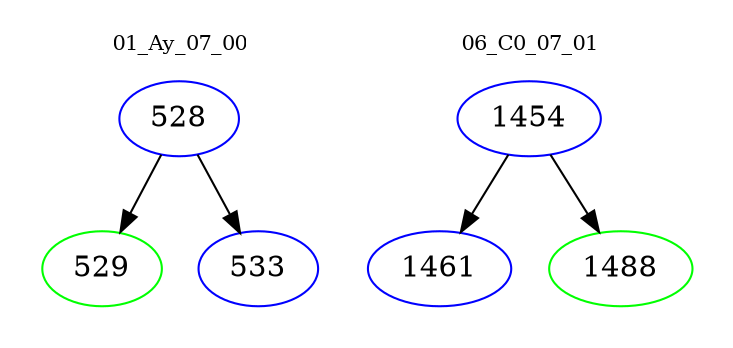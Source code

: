 digraph{
subgraph cluster_0 {
color = white
label = "01_Ay_07_00";
fontsize=10;
T0_528 [label="528", color="blue"]
T0_528 -> T0_529 [color="black"]
T0_529 [label="529", color="green"]
T0_528 -> T0_533 [color="black"]
T0_533 [label="533", color="blue"]
}
subgraph cluster_1 {
color = white
label = "06_C0_07_01";
fontsize=10;
T1_1454 [label="1454", color="blue"]
T1_1454 -> T1_1461 [color="black"]
T1_1461 [label="1461", color="blue"]
T1_1454 -> T1_1488 [color="black"]
T1_1488 [label="1488", color="green"]
}
}
